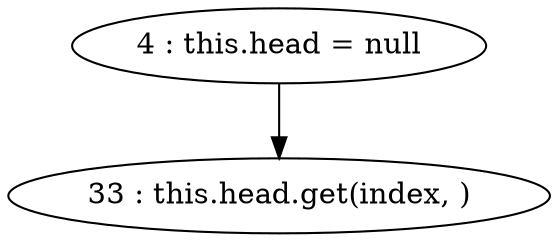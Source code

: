 digraph G {
"4 : this.head = null"
"4 : this.head = null" -> "33 : this.head.get(index, )"
"33 : this.head.get(index, )"
}
